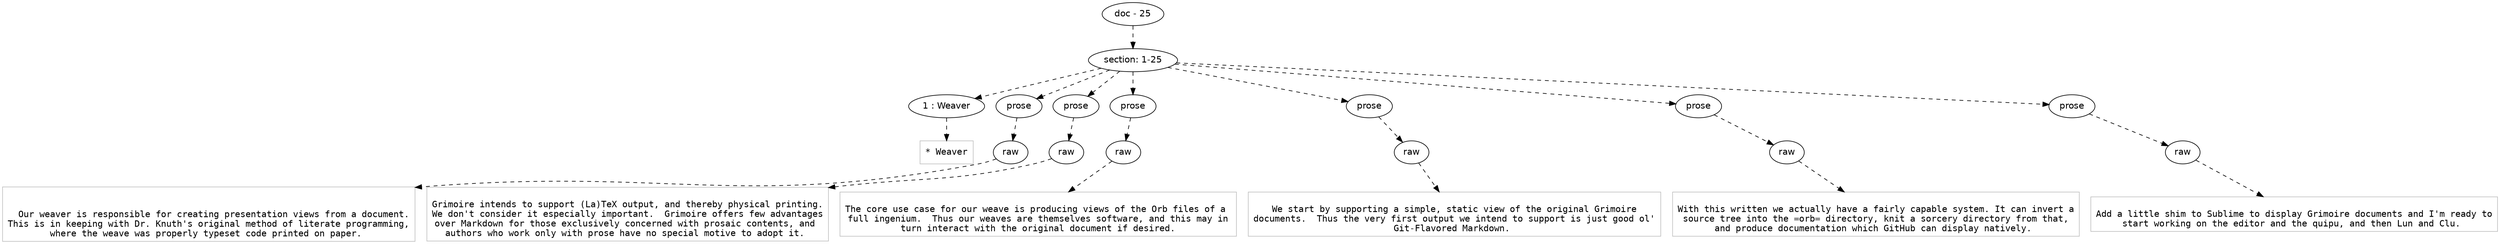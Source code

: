 digraph hierarchy {

node [fontname=Helvetica]
edge [style=dashed]

doc_0 [label="doc - 25"]


doc_0 -> { section_1}
{rank=same; section_1}

section_1 [label="section: 1-25"]


section_1 -> { header_2 prose_3 prose_4 prose_5 prose_6 prose_7 prose_8}
{rank=same; header_2 prose_3 prose_4 prose_5 prose_6 prose_7 prose_8}

header_2 [label="1 : Weaver"]

prose_3 [label="prose"]

prose_4 [label="prose"]

prose_5 [label="prose"]

prose_6 [label="prose"]

prose_7 [label="prose"]

prose_8 [label="prose"]


header_2 -> leaf_9
leaf_9  [color=Gray,shape=rectangle,fontname=Inconsolata,label="* Weaver"]
prose_3 -> { raw_10}
{rank=same; raw_10}

raw_10 [label="raw"]


raw_10 -> leaf_11
leaf_11  [color=Gray,shape=rectangle,fontname=Inconsolata,label="

  Our weaver is responsible for creating presentation views from a document.
This is in keeping with Dr. Knuth's original method of literate programming,
where the weave was properly typeset code printed on paper. 
"]
prose_4 -> { raw_12}
{rank=same; raw_12}

raw_12 [label="raw"]


raw_12 -> leaf_13
leaf_13  [color=Gray,shape=rectangle,fontname=Inconsolata,label="
Grimoire intends to support (La)TeX output, and thereby physical printing.
We don't consider it especially important.  Grimoire offers few advantages
over Markdown for those exclusively concerned with prosaic contents, and 
authors who work only with prose have no special motive to adopt it. 
"]
prose_5 -> { raw_14}
{rank=same; raw_14}

raw_14 [label="raw"]


raw_14 -> leaf_15
leaf_15  [color=Gray,shape=rectangle,fontname=Inconsolata,label="
The core use case for our weave is producing views of the Orb files of a 
full ingenium.  Thus our weaves are themselves software, and this may in
turn interact with the original document if desired.
"]
prose_6 -> { raw_16}
{rank=same; raw_16}

raw_16 [label="raw"]


raw_16 -> leaf_17
leaf_17  [color=Gray,shape=rectangle,fontname=Inconsolata,label="
We start by supporting a simple, static view of the original Grimoire
documents.  Thus the very first output we intend to support is just good ol'
Git-Flavored Markdown. 
"]
prose_7 -> { raw_18}
{rank=same; raw_18}

raw_18 [label="raw"]


raw_18 -> leaf_19
leaf_19  [color=Gray,shape=rectangle,fontname=Inconsolata,label="
With this written we actually have a fairly capable system. It can invert a
source tree into the =orb= directory, knit a sorcery directory from that,
and produce documentation which GitHub can display natively. 
"]
prose_8 -> { raw_20}
{rank=same; raw_20}

raw_20 [label="raw"]


raw_20 -> leaf_21
leaf_21  [color=Gray,shape=rectangle,fontname=Inconsolata,label="
Add a little shim to Sublime to display Grimoire documents and I'm ready to
start working on the editor and the quipu, and then Lun and Clu. "]

}
